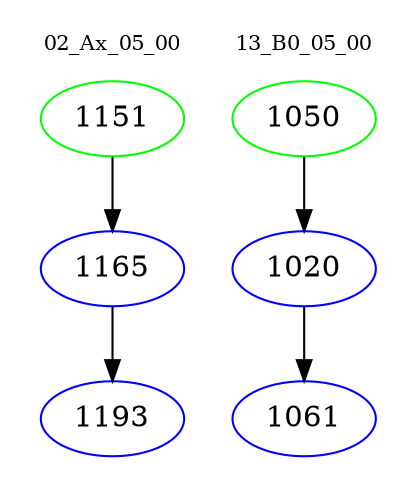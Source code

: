 digraph{
subgraph cluster_0 {
color = white
label = "02_Ax_05_00";
fontsize=10;
T0_1151 [label="1151", color="green"]
T0_1151 -> T0_1165 [color="black"]
T0_1165 [label="1165", color="blue"]
T0_1165 -> T0_1193 [color="black"]
T0_1193 [label="1193", color="blue"]
}
subgraph cluster_1 {
color = white
label = "13_B0_05_00";
fontsize=10;
T1_1050 [label="1050", color="green"]
T1_1050 -> T1_1020 [color="black"]
T1_1020 [label="1020", color="blue"]
T1_1020 -> T1_1061 [color="black"]
T1_1061 [label="1061", color="blue"]
}
}
